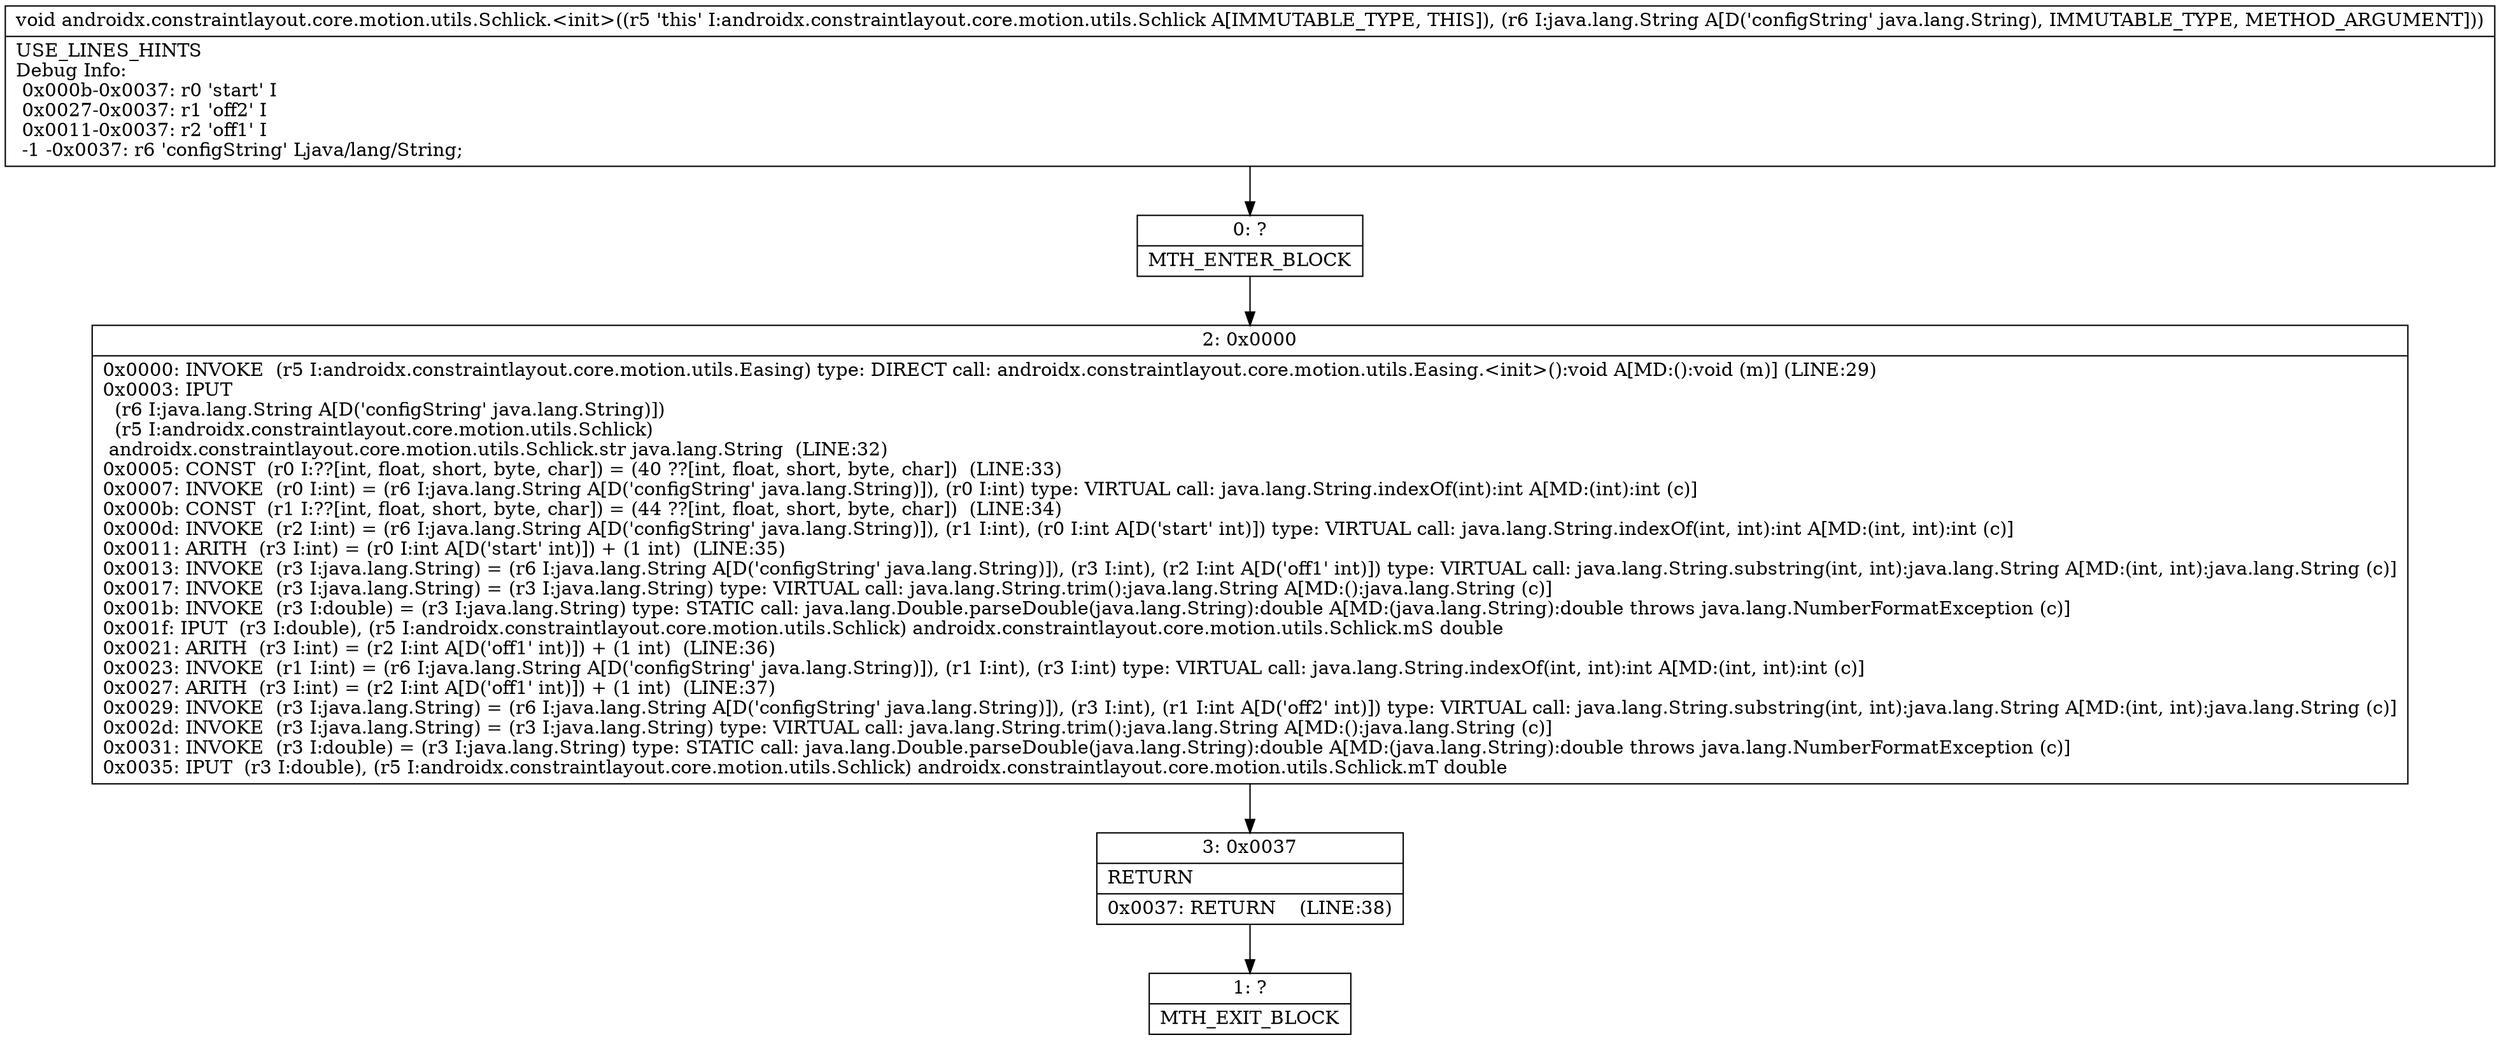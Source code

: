 digraph "CFG forandroidx.constraintlayout.core.motion.utils.Schlick.\<init\>(Ljava\/lang\/String;)V" {
Node_0 [shape=record,label="{0\:\ ?|MTH_ENTER_BLOCK\l}"];
Node_2 [shape=record,label="{2\:\ 0x0000|0x0000: INVOKE  (r5 I:androidx.constraintlayout.core.motion.utils.Easing) type: DIRECT call: androidx.constraintlayout.core.motion.utils.Easing.\<init\>():void A[MD:():void (m)] (LINE:29)\l0x0003: IPUT  \l  (r6 I:java.lang.String A[D('configString' java.lang.String)])\l  (r5 I:androidx.constraintlayout.core.motion.utils.Schlick)\l androidx.constraintlayout.core.motion.utils.Schlick.str java.lang.String  (LINE:32)\l0x0005: CONST  (r0 I:??[int, float, short, byte, char]) = (40 ??[int, float, short, byte, char])  (LINE:33)\l0x0007: INVOKE  (r0 I:int) = (r6 I:java.lang.String A[D('configString' java.lang.String)]), (r0 I:int) type: VIRTUAL call: java.lang.String.indexOf(int):int A[MD:(int):int (c)]\l0x000b: CONST  (r1 I:??[int, float, short, byte, char]) = (44 ??[int, float, short, byte, char])  (LINE:34)\l0x000d: INVOKE  (r2 I:int) = (r6 I:java.lang.String A[D('configString' java.lang.String)]), (r1 I:int), (r0 I:int A[D('start' int)]) type: VIRTUAL call: java.lang.String.indexOf(int, int):int A[MD:(int, int):int (c)]\l0x0011: ARITH  (r3 I:int) = (r0 I:int A[D('start' int)]) + (1 int)  (LINE:35)\l0x0013: INVOKE  (r3 I:java.lang.String) = (r6 I:java.lang.String A[D('configString' java.lang.String)]), (r3 I:int), (r2 I:int A[D('off1' int)]) type: VIRTUAL call: java.lang.String.substring(int, int):java.lang.String A[MD:(int, int):java.lang.String (c)]\l0x0017: INVOKE  (r3 I:java.lang.String) = (r3 I:java.lang.String) type: VIRTUAL call: java.lang.String.trim():java.lang.String A[MD:():java.lang.String (c)]\l0x001b: INVOKE  (r3 I:double) = (r3 I:java.lang.String) type: STATIC call: java.lang.Double.parseDouble(java.lang.String):double A[MD:(java.lang.String):double throws java.lang.NumberFormatException (c)]\l0x001f: IPUT  (r3 I:double), (r5 I:androidx.constraintlayout.core.motion.utils.Schlick) androidx.constraintlayout.core.motion.utils.Schlick.mS double \l0x0021: ARITH  (r3 I:int) = (r2 I:int A[D('off1' int)]) + (1 int)  (LINE:36)\l0x0023: INVOKE  (r1 I:int) = (r6 I:java.lang.String A[D('configString' java.lang.String)]), (r1 I:int), (r3 I:int) type: VIRTUAL call: java.lang.String.indexOf(int, int):int A[MD:(int, int):int (c)]\l0x0027: ARITH  (r3 I:int) = (r2 I:int A[D('off1' int)]) + (1 int)  (LINE:37)\l0x0029: INVOKE  (r3 I:java.lang.String) = (r6 I:java.lang.String A[D('configString' java.lang.String)]), (r3 I:int), (r1 I:int A[D('off2' int)]) type: VIRTUAL call: java.lang.String.substring(int, int):java.lang.String A[MD:(int, int):java.lang.String (c)]\l0x002d: INVOKE  (r3 I:java.lang.String) = (r3 I:java.lang.String) type: VIRTUAL call: java.lang.String.trim():java.lang.String A[MD:():java.lang.String (c)]\l0x0031: INVOKE  (r3 I:double) = (r3 I:java.lang.String) type: STATIC call: java.lang.Double.parseDouble(java.lang.String):double A[MD:(java.lang.String):double throws java.lang.NumberFormatException (c)]\l0x0035: IPUT  (r3 I:double), (r5 I:androidx.constraintlayout.core.motion.utils.Schlick) androidx.constraintlayout.core.motion.utils.Schlick.mT double \l}"];
Node_3 [shape=record,label="{3\:\ 0x0037|RETURN\l|0x0037: RETURN    (LINE:38)\l}"];
Node_1 [shape=record,label="{1\:\ ?|MTH_EXIT_BLOCK\l}"];
MethodNode[shape=record,label="{void androidx.constraintlayout.core.motion.utils.Schlick.\<init\>((r5 'this' I:androidx.constraintlayout.core.motion.utils.Schlick A[IMMUTABLE_TYPE, THIS]), (r6 I:java.lang.String A[D('configString' java.lang.String), IMMUTABLE_TYPE, METHOD_ARGUMENT]))  | USE_LINES_HINTS\lDebug Info:\l  0x000b\-0x0037: r0 'start' I\l  0x0027\-0x0037: r1 'off2' I\l  0x0011\-0x0037: r2 'off1' I\l  \-1 \-0x0037: r6 'configString' Ljava\/lang\/String;\l}"];
MethodNode -> Node_0;Node_0 -> Node_2;
Node_2 -> Node_3;
Node_3 -> Node_1;
}

